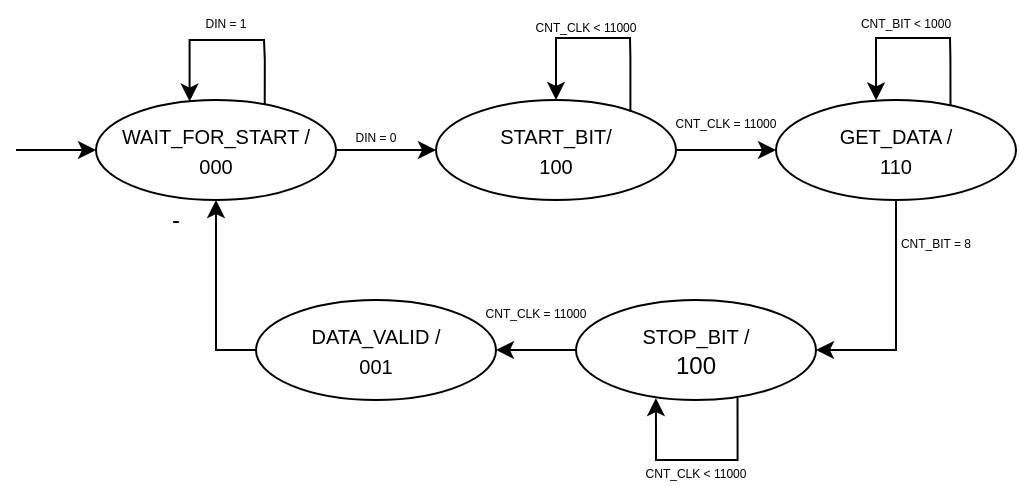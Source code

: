 <mxfile version="13.9.9" type="device"><diagram id="Wm12wvLfyTVZhDYdA9yM" name="Страница 1"><mxGraphModel dx="881" dy="413" grid="1" gridSize="10" guides="1" tooltips="1" connect="1" arrows="1" fold="1" page="1" pageScale="1" pageWidth="827" pageHeight="1169" math="0" shadow="0"><root><mxCell id="0"/><mxCell id="1" parent="0"/><mxCell id="yU-ISv11CWTDh776E6HC-5" value="&lt;font style=&quot;font-size: 10px&quot;&gt;WAIT_FOR_START /&lt;br&gt;000&lt;/font&gt;" style="ellipse;whiteSpace=wrap;html=1;" vertex="1" parent="1"><mxGeometry x="50" y="80" width="120" height="50" as="geometry"/></mxCell><mxCell id="yU-ISv11CWTDh776E6HC-13" value="&lt;font style=&quot;font-size: 10px&quot;&gt;START_BIT/&lt;br&gt;100&lt;br&gt;&lt;/font&gt;" style="ellipse;whiteSpace=wrap;html=1;" vertex="1" parent="1"><mxGeometry x="220" y="80" width="120" height="50" as="geometry"/></mxCell><mxCell id="yU-ISv11CWTDh776E6HC-14" value="&lt;font style=&quot;font-size: 10px&quot;&gt;DATA_VALID /&lt;br&gt;001&lt;br&gt;&lt;/font&gt;" style="ellipse;whiteSpace=wrap;html=1;" vertex="1" parent="1"><mxGeometry x="130" y="180" width="120" height="50" as="geometry"/></mxCell><mxCell id="yU-ISv11CWTDh776E6HC-15" value="&lt;span style=&quot;font-size: 10px&quot;&gt;STOP_BIT /&lt;br&gt;&lt;/span&gt;100" style="ellipse;whiteSpace=wrap;html=1;" vertex="1" parent="1"><mxGeometry x="290" y="180" width="120" height="50" as="geometry"/></mxCell><mxCell id="yU-ISv11CWTDh776E6HC-16" value="&lt;font style=&quot;font-size: 10px&quot;&gt;GET_DATA /&lt;br&gt;110&lt;br&gt;&lt;/font&gt;" style="ellipse;whiteSpace=wrap;html=1;" vertex="1" parent="1"><mxGeometry x="390" y="80" width="120" height="50" as="geometry"/></mxCell><mxCell id="yU-ISv11CWTDh776E6HC-24" value="" style="endArrow=classic;html=1;entryX=0;entryY=0.5;entryDx=0;entryDy=0;" edge="1" parent="1" target="yU-ISv11CWTDh776E6HC-5"><mxGeometry width="50" height="50" relative="1" as="geometry"><mxPoint x="10" y="105" as="sourcePoint"/><mxPoint x="280" y="90" as="targetPoint"/></mxGeometry></mxCell><mxCell id="yU-ISv11CWTDh776E6HC-39" value="" style="group" vertex="1" connectable="0" parent="1"><mxGeometry x="450" y="140" width="40" height="20" as="geometry"/></mxCell><mxCell id="yU-ISv11CWTDh776E6HC-19" style="edgeStyle=orthogonalEdgeStyle;rounded=0;orthogonalLoop=1;jettySize=auto;html=1;exitX=0.5;exitY=1;exitDx=0;exitDy=0;entryX=1;entryY=0.5;entryDx=0;entryDy=0;" edge="1" parent="yU-ISv11CWTDh776E6HC-39" source="yU-ISv11CWTDh776E6HC-16" target="yU-ISv11CWTDh776E6HC-15"><mxGeometry relative="1" as="geometry"/></mxCell><mxCell id="yU-ISv11CWTDh776E6HC-38" value="&lt;font style=&quot;font-size: 6px&quot;&gt;CNT_BIT = 8&lt;/font&gt;" style="text;html=1;strokeColor=none;fillColor=none;align=center;verticalAlign=middle;whiteSpace=wrap;rounded=0;" vertex="1" parent="yU-ISv11CWTDh776E6HC-39"><mxGeometry width="40" height="20" as="geometry"/></mxCell><mxCell id="yU-ISv11CWTDh776E6HC-40" value="" style="group" vertex="1" connectable="0" parent="1"><mxGeometry x="330" y="80" width="70" height="20" as="geometry"/></mxCell><mxCell id="yU-ISv11CWTDh776E6HC-18" style="edgeStyle=orthogonalEdgeStyle;rounded=0;orthogonalLoop=1;jettySize=auto;html=1;exitX=1;exitY=0.5;exitDx=0;exitDy=0;entryX=0;entryY=0.5;entryDx=0;entryDy=0;" edge="1" parent="yU-ISv11CWTDh776E6HC-40" source="yU-ISv11CWTDh776E6HC-13" target="yU-ISv11CWTDh776E6HC-16"><mxGeometry relative="1" as="geometry"/></mxCell><mxCell id="yU-ISv11CWTDh776E6HC-35" value="&lt;font style=&quot;font-size: 6px&quot;&gt;CNT_CLK = 11000&lt;/font&gt;" style="text;html=1;strokeColor=none;fillColor=none;align=center;verticalAlign=middle;whiteSpace=wrap;rounded=0;" vertex="1" parent="yU-ISv11CWTDh776E6HC-40"><mxGeometry width="70" height="20" as="geometry"/></mxCell><mxCell id="yU-ISv11CWTDh776E6HC-41" value="" style="group" vertex="1" connectable="0" parent="1"><mxGeometry x="430" y="30" width="50" height="29" as="geometry"/></mxCell><mxCell id="yU-ISv11CWTDh776E6HC-30" style="edgeStyle=orthogonalEdgeStyle;rounded=0;orthogonalLoop=1;jettySize=auto;html=1;exitX=0.727;exitY=0.059;exitDx=0;exitDy=0;entryX=0.417;entryY=0.004;entryDx=0;entryDy=0;entryPerimeter=0;exitPerimeter=0;" edge="1" parent="yU-ISv11CWTDh776E6HC-41" source="yU-ISv11CWTDh776E6HC-16" target="yU-ISv11CWTDh776E6HC-16"><mxGeometry relative="1" as="geometry"><mxPoint x="10.04" y="46.95" as="targetPoint"/><mxPoint x="47.36" y="50.0" as="sourcePoint"/><Array as="points"><mxPoint x="47" y="29"/><mxPoint x="47" y="19"/><mxPoint x="10" y="19"/></Array></mxGeometry></mxCell><mxCell id="yU-ISv11CWTDh776E6HC-36" value="&lt;font style=&quot;font-size: 6px&quot;&gt;CNT_BIT &amp;lt; 1000&lt;/font&gt;" style="text;html=1;strokeColor=none;fillColor=none;align=center;verticalAlign=middle;whiteSpace=wrap;rounded=0;" vertex="1" parent="yU-ISv11CWTDh776E6HC-41"><mxGeometry width="50" height="20" as="geometry"/></mxCell><mxCell id="yU-ISv11CWTDh776E6HC-42" value="" style="group" vertex="1" connectable="0" parent="1"><mxGeometry x="260" y="30" width="70" height="29" as="geometry"/></mxCell><mxCell id="yU-ISv11CWTDh776E6HC-29" style="edgeStyle=orthogonalEdgeStyle;rounded=0;orthogonalLoop=1;jettySize=auto;html=1;exitX=0.81;exitY=0.117;exitDx=0;exitDy=0;entryX=0.5;entryY=0;entryDx=0;entryDy=0;exitPerimeter=0;" edge="1" parent="yU-ISv11CWTDh776E6HC-42" source="yU-ISv11CWTDh776E6HC-13" target="yU-ISv11CWTDh776E6HC-13"><mxGeometry relative="1" as="geometry"><mxPoint x="20.04" y="46.95" as="targetPoint"/><mxPoint x="57.36" y="50.0" as="sourcePoint"/><Array as="points"><mxPoint x="57" y="29"/><mxPoint x="57" y="29"/><mxPoint x="57" y="19"/><mxPoint x="20" y="19"/></Array></mxGeometry></mxCell><mxCell id="yU-ISv11CWTDh776E6HC-33" value="&lt;sub&gt;&lt;font style=&quot;font-size: 6px&quot;&gt;CNT_CLK &amp;lt; 11000&lt;/font&gt;&lt;/sub&gt;" style="text;html=1;strokeColor=none;fillColor=none;align=center;verticalAlign=middle;whiteSpace=wrap;rounded=0;" vertex="1" parent="yU-ISv11CWTDh776E6HC-42"><mxGeometry width="70" height="20" as="geometry"/></mxCell><mxCell id="yU-ISv11CWTDh776E6HC-43" value="" style="group" vertex="1" connectable="0" parent="1"><mxGeometry x="165" y="90" width="50" height="10" as="geometry"/></mxCell><mxCell id="yU-ISv11CWTDh776E6HC-17" style="edgeStyle=orthogonalEdgeStyle;rounded=0;orthogonalLoop=1;jettySize=auto;html=1;exitX=1;exitY=0.5;exitDx=0;exitDy=0;entryX=0;entryY=0.5;entryDx=0;entryDy=0;" edge="1" parent="yU-ISv11CWTDh776E6HC-43" source="yU-ISv11CWTDh776E6HC-5" target="yU-ISv11CWTDh776E6HC-13"><mxGeometry relative="1" as="geometry"/></mxCell><mxCell id="yU-ISv11CWTDh776E6HC-32" value="&lt;sub&gt;&lt;font style=&quot;font-size: 6px&quot;&gt;DIN = 0&lt;/font&gt;&lt;/sub&gt;" style="text;html=1;strokeColor=none;fillColor=none;align=center;verticalAlign=middle;whiteSpace=wrap;rounded=0;" vertex="1" parent="yU-ISv11CWTDh776E6HC-43"><mxGeometry width="50" height="10" as="geometry"/></mxCell><mxCell id="yU-ISv11CWTDh776E6HC-44" value="" style="group" vertex="1" connectable="0" parent="1"><mxGeometry x="80" y="30" width="70" height="30" as="geometry"/></mxCell><mxCell id="yU-ISv11CWTDh776E6HC-28" style="edgeStyle=orthogonalEdgeStyle;rounded=0;orthogonalLoop=1;jettySize=auto;html=1;exitX=0.703;exitY=0.039;exitDx=0;exitDy=0;entryX=0.39;entryY=0.016;entryDx=0;entryDy=0;entryPerimeter=0;exitPerimeter=0;" edge="1" parent="yU-ISv11CWTDh776E6HC-44" source="yU-ISv11CWTDh776E6HC-5" target="yU-ISv11CWTDh776E6HC-5"><mxGeometry relative="1" as="geometry"><mxPoint x="30" y="40" as="targetPoint"/><Array as="points"><mxPoint x="54" y="30"/><mxPoint x="54" y="30"/><mxPoint x="54" y="20"/><mxPoint x="17" y="20"/></Array></mxGeometry></mxCell><mxCell id="yU-ISv11CWTDh776E6HC-31" value="&lt;font style=&quot;font-size: 6px&quot;&gt;DIN = 1&lt;/font&gt;" style="text;html=1;strokeColor=none;fillColor=none;align=center;verticalAlign=middle;whiteSpace=wrap;rounded=0;" vertex="1" parent="yU-ISv11CWTDh776E6HC-44"><mxGeometry width="70" height="20" as="geometry"/></mxCell><mxCell id="yU-ISv11CWTDh776E6HC-50" value="" style="group" vertex="1" connectable="0" parent="1"><mxGeometry x="70" y="130" width="40" height="20" as="geometry"/></mxCell><mxCell id="yU-ISv11CWTDh776E6HC-21" style="edgeStyle=orthogonalEdgeStyle;rounded=0;orthogonalLoop=1;jettySize=auto;html=1;exitX=0;exitY=0.5;exitDx=0;exitDy=0;entryX=0.5;entryY=1;entryDx=0;entryDy=0;" edge="1" parent="yU-ISv11CWTDh776E6HC-50" source="yU-ISv11CWTDh776E6HC-14" target="yU-ISv11CWTDh776E6HC-5"><mxGeometry relative="1" as="geometry"/></mxCell><mxCell id="yU-ISv11CWTDh776E6HC-49" value="-" style="text;html=1;strokeColor=none;fillColor=none;align=center;verticalAlign=middle;whiteSpace=wrap;rounded=0;" vertex="1" parent="yU-ISv11CWTDh776E6HC-50"><mxGeometry width="40" height="20" as="geometry"/></mxCell><mxCell id="yU-ISv11CWTDh776E6HC-51" value="" style="group" vertex="1" connectable="0" parent="1"><mxGeometry x="215" y="180" width="110" height="10" as="geometry"/></mxCell><mxCell id="yU-ISv11CWTDh776E6HC-20" style="edgeStyle=orthogonalEdgeStyle;rounded=0;orthogonalLoop=1;jettySize=auto;html=1;exitX=0;exitY=0.5;exitDx=0;exitDy=0;" edge="1" parent="yU-ISv11CWTDh776E6HC-51" source="yU-ISv11CWTDh776E6HC-15" target="yU-ISv11CWTDh776E6HC-14"><mxGeometry relative="1" as="geometry"/></mxCell><mxCell id="yU-ISv11CWTDh776E6HC-48" value="&lt;font style=&quot;font-size: 6px&quot;&gt;CNT_CLK = 11000&lt;/font&gt;" style="text;html=1;strokeColor=none;fillColor=none;align=center;verticalAlign=middle;whiteSpace=wrap;rounded=0;" vertex="1" parent="yU-ISv11CWTDh776E6HC-51"><mxGeometry width="110" height="10" as="geometry"/></mxCell><mxCell id="yU-ISv11CWTDh776E6HC-52" value="" style="group" vertex="1" connectable="0" parent="1"><mxGeometry x="295" y="260" width="110" height="10" as="geometry"/></mxCell><mxCell id="yU-ISv11CWTDh776E6HC-45" style="edgeStyle=orthogonalEdgeStyle;rounded=0;orthogonalLoop=1;jettySize=auto;html=1;exitX=0.673;exitY=0.981;exitDx=0;exitDy=0;exitPerimeter=0;entryX=0.333;entryY=0.981;entryDx=0;entryDy=0;entryPerimeter=0;" edge="1" parent="yU-ISv11CWTDh776E6HC-52" source="yU-ISv11CWTDh776E6HC-15" target="yU-ISv11CWTDh776E6HC-15"><mxGeometry relative="1" as="geometry"><mxPoint x="35" as="targetPoint"/><Array as="points"><mxPoint x="76"/><mxPoint x="35"/></Array></mxGeometry></mxCell><mxCell id="yU-ISv11CWTDh776E6HC-46" value="&lt;font style=&quot;font-size: 6px&quot;&gt;CNT_CLK &amp;lt; 11000&lt;/font&gt;" style="text;html=1;strokeColor=none;fillColor=none;align=center;verticalAlign=middle;whiteSpace=wrap;rounded=0;" vertex="1" parent="yU-ISv11CWTDh776E6HC-52"><mxGeometry width="110" height="10" as="geometry"/></mxCell></root></mxGraphModel></diagram></mxfile>